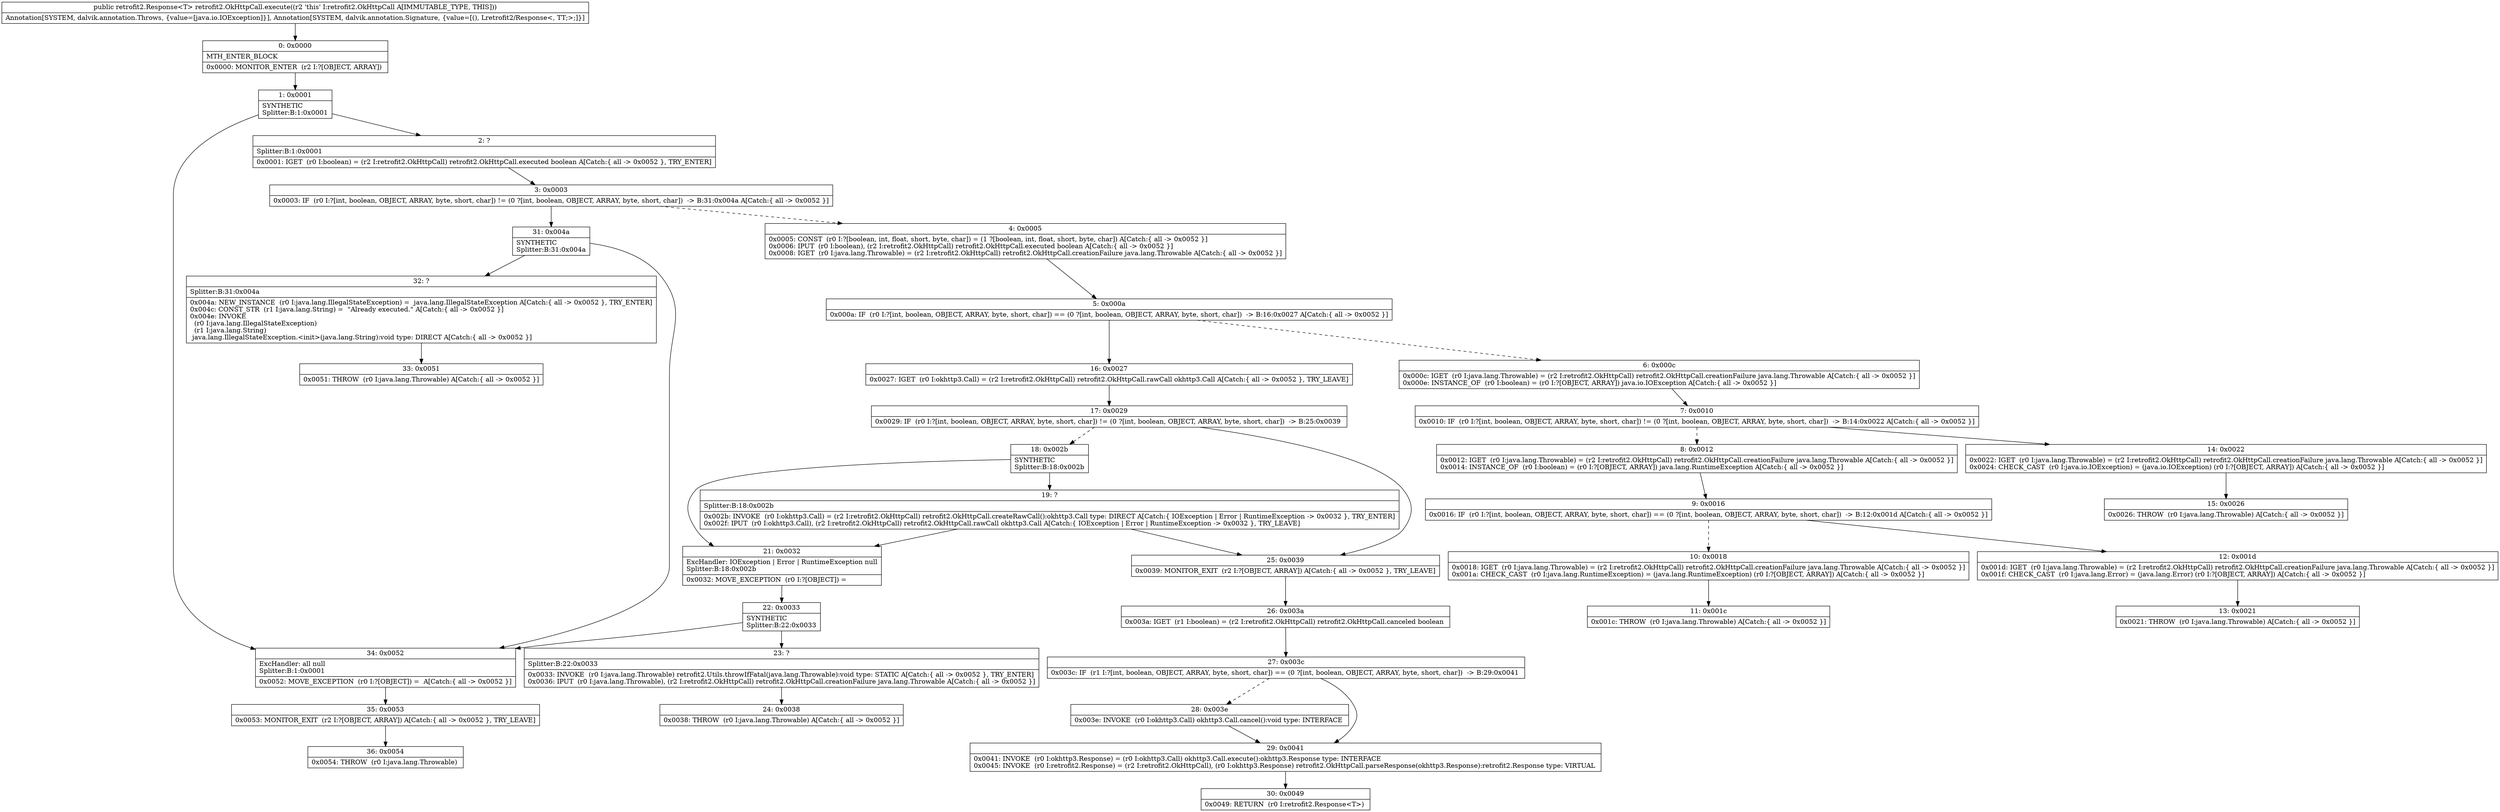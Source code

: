 digraph "CFG forretrofit2.OkHttpCall.execute()Lretrofit2\/Response;" {
Node_0 [shape=record,label="{0\:\ 0x0000|MTH_ENTER_BLOCK\l|0x0000: MONITOR_ENTER  (r2 I:?[OBJECT, ARRAY]) \l}"];
Node_1 [shape=record,label="{1\:\ 0x0001|SYNTHETIC\lSplitter:B:1:0x0001\l}"];
Node_2 [shape=record,label="{2\:\ ?|Splitter:B:1:0x0001\l|0x0001: IGET  (r0 I:boolean) = (r2 I:retrofit2.OkHttpCall) retrofit2.OkHttpCall.executed boolean A[Catch:\{ all \-\> 0x0052 \}, TRY_ENTER]\l}"];
Node_3 [shape=record,label="{3\:\ 0x0003|0x0003: IF  (r0 I:?[int, boolean, OBJECT, ARRAY, byte, short, char]) != (0 ?[int, boolean, OBJECT, ARRAY, byte, short, char])  \-\> B:31:0x004a A[Catch:\{ all \-\> 0x0052 \}]\l}"];
Node_4 [shape=record,label="{4\:\ 0x0005|0x0005: CONST  (r0 I:?[boolean, int, float, short, byte, char]) = (1 ?[boolean, int, float, short, byte, char]) A[Catch:\{ all \-\> 0x0052 \}]\l0x0006: IPUT  (r0 I:boolean), (r2 I:retrofit2.OkHttpCall) retrofit2.OkHttpCall.executed boolean A[Catch:\{ all \-\> 0x0052 \}]\l0x0008: IGET  (r0 I:java.lang.Throwable) = (r2 I:retrofit2.OkHttpCall) retrofit2.OkHttpCall.creationFailure java.lang.Throwable A[Catch:\{ all \-\> 0x0052 \}]\l}"];
Node_5 [shape=record,label="{5\:\ 0x000a|0x000a: IF  (r0 I:?[int, boolean, OBJECT, ARRAY, byte, short, char]) == (0 ?[int, boolean, OBJECT, ARRAY, byte, short, char])  \-\> B:16:0x0027 A[Catch:\{ all \-\> 0x0052 \}]\l}"];
Node_6 [shape=record,label="{6\:\ 0x000c|0x000c: IGET  (r0 I:java.lang.Throwable) = (r2 I:retrofit2.OkHttpCall) retrofit2.OkHttpCall.creationFailure java.lang.Throwable A[Catch:\{ all \-\> 0x0052 \}]\l0x000e: INSTANCE_OF  (r0 I:boolean) = (r0 I:?[OBJECT, ARRAY]) java.io.IOException A[Catch:\{ all \-\> 0x0052 \}]\l}"];
Node_7 [shape=record,label="{7\:\ 0x0010|0x0010: IF  (r0 I:?[int, boolean, OBJECT, ARRAY, byte, short, char]) != (0 ?[int, boolean, OBJECT, ARRAY, byte, short, char])  \-\> B:14:0x0022 A[Catch:\{ all \-\> 0x0052 \}]\l}"];
Node_8 [shape=record,label="{8\:\ 0x0012|0x0012: IGET  (r0 I:java.lang.Throwable) = (r2 I:retrofit2.OkHttpCall) retrofit2.OkHttpCall.creationFailure java.lang.Throwable A[Catch:\{ all \-\> 0x0052 \}]\l0x0014: INSTANCE_OF  (r0 I:boolean) = (r0 I:?[OBJECT, ARRAY]) java.lang.RuntimeException A[Catch:\{ all \-\> 0x0052 \}]\l}"];
Node_9 [shape=record,label="{9\:\ 0x0016|0x0016: IF  (r0 I:?[int, boolean, OBJECT, ARRAY, byte, short, char]) == (0 ?[int, boolean, OBJECT, ARRAY, byte, short, char])  \-\> B:12:0x001d A[Catch:\{ all \-\> 0x0052 \}]\l}"];
Node_10 [shape=record,label="{10\:\ 0x0018|0x0018: IGET  (r0 I:java.lang.Throwable) = (r2 I:retrofit2.OkHttpCall) retrofit2.OkHttpCall.creationFailure java.lang.Throwable A[Catch:\{ all \-\> 0x0052 \}]\l0x001a: CHECK_CAST  (r0 I:java.lang.RuntimeException) = (java.lang.RuntimeException) (r0 I:?[OBJECT, ARRAY]) A[Catch:\{ all \-\> 0x0052 \}]\l}"];
Node_11 [shape=record,label="{11\:\ 0x001c|0x001c: THROW  (r0 I:java.lang.Throwable) A[Catch:\{ all \-\> 0x0052 \}]\l}"];
Node_12 [shape=record,label="{12\:\ 0x001d|0x001d: IGET  (r0 I:java.lang.Throwable) = (r2 I:retrofit2.OkHttpCall) retrofit2.OkHttpCall.creationFailure java.lang.Throwable A[Catch:\{ all \-\> 0x0052 \}]\l0x001f: CHECK_CAST  (r0 I:java.lang.Error) = (java.lang.Error) (r0 I:?[OBJECT, ARRAY]) A[Catch:\{ all \-\> 0x0052 \}]\l}"];
Node_13 [shape=record,label="{13\:\ 0x0021|0x0021: THROW  (r0 I:java.lang.Throwable) A[Catch:\{ all \-\> 0x0052 \}]\l}"];
Node_14 [shape=record,label="{14\:\ 0x0022|0x0022: IGET  (r0 I:java.lang.Throwable) = (r2 I:retrofit2.OkHttpCall) retrofit2.OkHttpCall.creationFailure java.lang.Throwable A[Catch:\{ all \-\> 0x0052 \}]\l0x0024: CHECK_CAST  (r0 I:java.io.IOException) = (java.io.IOException) (r0 I:?[OBJECT, ARRAY]) A[Catch:\{ all \-\> 0x0052 \}]\l}"];
Node_15 [shape=record,label="{15\:\ 0x0026|0x0026: THROW  (r0 I:java.lang.Throwable) A[Catch:\{ all \-\> 0x0052 \}]\l}"];
Node_16 [shape=record,label="{16\:\ 0x0027|0x0027: IGET  (r0 I:okhttp3.Call) = (r2 I:retrofit2.OkHttpCall) retrofit2.OkHttpCall.rawCall okhttp3.Call A[Catch:\{ all \-\> 0x0052 \}, TRY_LEAVE]\l}"];
Node_17 [shape=record,label="{17\:\ 0x0029|0x0029: IF  (r0 I:?[int, boolean, OBJECT, ARRAY, byte, short, char]) != (0 ?[int, boolean, OBJECT, ARRAY, byte, short, char])  \-\> B:25:0x0039 \l}"];
Node_18 [shape=record,label="{18\:\ 0x002b|SYNTHETIC\lSplitter:B:18:0x002b\l}"];
Node_19 [shape=record,label="{19\:\ ?|Splitter:B:18:0x002b\l|0x002b: INVOKE  (r0 I:okhttp3.Call) = (r2 I:retrofit2.OkHttpCall) retrofit2.OkHttpCall.createRawCall():okhttp3.Call type: DIRECT A[Catch:\{ IOException \| Error \| RuntimeException \-\> 0x0032 \}, TRY_ENTER]\l0x002f: IPUT  (r0 I:okhttp3.Call), (r2 I:retrofit2.OkHttpCall) retrofit2.OkHttpCall.rawCall okhttp3.Call A[Catch:\{ IOException \| Error \| RuntimeException \-\> 0x0032 \}, TRY_LEAVE]\l}"];
Node_21 [shape=record,label="{21\:\ 0x0032|ExcHandler: IOException \| Error \| RuntimeException null\lSplitter:B:18:0x002b\l|0x0032: MOVE_EXCEPTION  (r0 I:?[OBJECT]) =  \l}"];
Node_22 [shape=record,label="{22\:\ 0x0033|SYNTHETIC\lSplitter:B:22:0x0033\l}"];
Node_23 [shape=record,label="{23\:\ ?|Splitter:B:22:0x0033\l|0x0033: INVOKE  (r0 I:java.lang.Throwable) retrofit2.Utils.throwIfFatal(java.lang.Throwable):void type: STATIC A[Catch:\{ all \-\> 0x0052 \}, TRY_ENTER]\l0x0036: IPUT  (r0 I:java.lang.Throwable), (r2 I:retrofit2.OkHttpCall) retrofit2.OkHttpCall.creationFailure java.lang.Throwable A[Catch:\{ all \-\> 0x0052 \}]\l}"];
Node_24 [shape=record,label="{24\:\ 0x0038|0x0038: THROW  (r0 I:java.lang.Throwable) A[Catch:\{ all \-\> 0x0052 \}]\l}"];
Node_25 [shape=record,label="{25\:\ 0x0039|0x0039: MONITOR_EXIT  (r2 I:?[OBJECT, ARRAY]) A[Catch:\{ all \-\> 0x0052 \}, TRY_LEAVE]\l}"];
Node_26 [shape=record,label="{26\:\ 0x003a|0x003a: IGET  (r1 I:boolean) = (r2 I:retrofit2.OkHttpCall) retrofit2.OkHttpCall.canceled boolean \l}"];
Node_27 [shape=record,label="{27\:\ 0x003c|0x003c: IF  (r1 I:?[int, boolean, OBJECT, ARRAY, byte, short, char]) == (0 ?[int, boolean, OBJECT, ARRAY, byte, short, char])  \-\> B:29:0x0041 \l}"];
Node_28 [shape=record,label="{28\:\ 0x003e|0x003e: INVOKE  (r0 I:okhttp3.Call) okhttp3.Call.cancel():void type: INTERFACE \l}"];
Node_29 [shape=record,label="{29\:\ 0x0041|0x0041: INVOKE  (r0 I:okhttp3.Response) = (r0 I:okhttp3.Call) okhttp3.Call.execute():okhttp3.Response type: INTERFACE \l0x0045: INVOKE  (r0 I:retrofit2.Response) = (r2 I:retrofit2.OkHttpCall), (r0 I:okhttp3.Response) retrofit2.OkHttpCall.parseResponse(okhttp3.Response):retrofit2.Response type: VIRTUAL \l}"];
Node_30 [shape=record,label="{30\:\ 0x0049|0x0049: RETURN  (r0 I:retrofit2.Response\<T\>) \l}"];
Node_31 [shape=record,label="{31\:\ 0x004a|SYNTHETIC\lSplitter:B:31:0x004a\l}"];
Node_32 [shape=record,label="{32\:\ ?|Splitter:B:31:0x004a\l|0x004a: NEW_INSTANCE  (r0 I:java.lang.IllegalStateException) =  java.lang.IllegalStateException A[Catch:\{ all \-\> 0x0052 \}, TRY_ENTER]\l0x004c: CONST_STR  (r1 I:java.lang.String) =  \"Already executed.\" A[Catch:\{ all \-\> 0x0052 \}]\l0x004e: INVOKE  \l  (r0 I:java.lang.IllegalStateException)\l  (r1 I:java.lang.String)\l java.lang.IllegalStateException.\<init\>(java.lang.String):void type: DIRECT A[Catch:\{ all \-\> 0x0052 \}]\l}"];
Node_33 [shape=record,label="{33\:\ 0x0051|0x0051: THROW  (r0 I:java.lang.Throwable) A[Catch:\{ all \-\> 0x0052 \}]\l}"];
Node_34 [shape=record,label="{34\:\ 0x0052|ExcHandler: all null\lSplitter:B:1:0x0001\l|0x0052: MOVE_EXCEPTION  (r0 I:?[OBJECT]) =  A[Catch:\{ all \-\> 0x0052 \}]\l}"];
Node_35 [shape=record,label="{35\:\ 0x0053|0x0053: MONITOR_EXIT  (r2 I:?[OBJECT, ARRAY]) A[Catch:\{ all \-\> 0x0052 \}, TRY_LEAVE]\l}"];
Node_36 [shape=record,label="{36\:\ 0x0054|0x0054: THROW  (r0 I:java.lang.Throwable) \l}"];
MethodNode[shape=record,label="{public retrofit2.Response\<T\> retrofit2.OkHttpCall.execute((r2 'this' I:retrofit2.OkHttpCall A[IMMUTABLE_TYPE, THIS]))  | Annotation[SYSTEM, dalvik.annotation.Throws, \{value=[java.io.IOException]\}], Annotation[SYSTEM, dalvik.annotation.Signature, \{value=[(), Lretrofit2\/Response\<, TT;\>;]\}]\l}"];
MethodNode -> Node_0;
Node_0 -> Node_1;
Node_1 -> Node_2;
Node_1 -> Node_34;
Node_2 -> Node_3;
Node_3 -> Node_4[style=dashed];
Node_3 -> Node_31;
Node_4 -> Node_5;
Node_5 -> Node_6[style=dashed];
Node_5 -> Node_16;
Node_6 -> Node_7;
Node_7 -> Node_8[style=dashed];
Node_7 -> Node_14;
Node_8 -> Node_9;
Node_9 -> Node_10[style=dashed];
Node_9 -> Node_12;
Node_10 -> Node_11;
Node_12 -> Node_13;
Node_14 -> Node_15;
Node_16 -> Node_17;
Node_17 -> Node_18[style=dashed];
Node_17 -> Node_25;
Node_18 -> Node_19;
Node_18 -> Node_21;
Node_19 -> Node_21;
Node_19 -> Node_25;
Node_21 -> Node_22;
Node_22 -> Node_23;
Node_22 -> Node_34;
Node_23 -> Node_24;
Node_25 -> Node_26;
Node_26 -> Node_27;
Node_27 -> Node_28[style=dashed];
Node_27 -> Node_29;
Node_28 -> Node_29;
Node_29 -> Node_30;
Node_31 -> Node_32;
Node_31 -> Node_34;
Node_32 -> Node_33;
Node_34 -> Node_35;
Node_35 -> Node_36;
}

